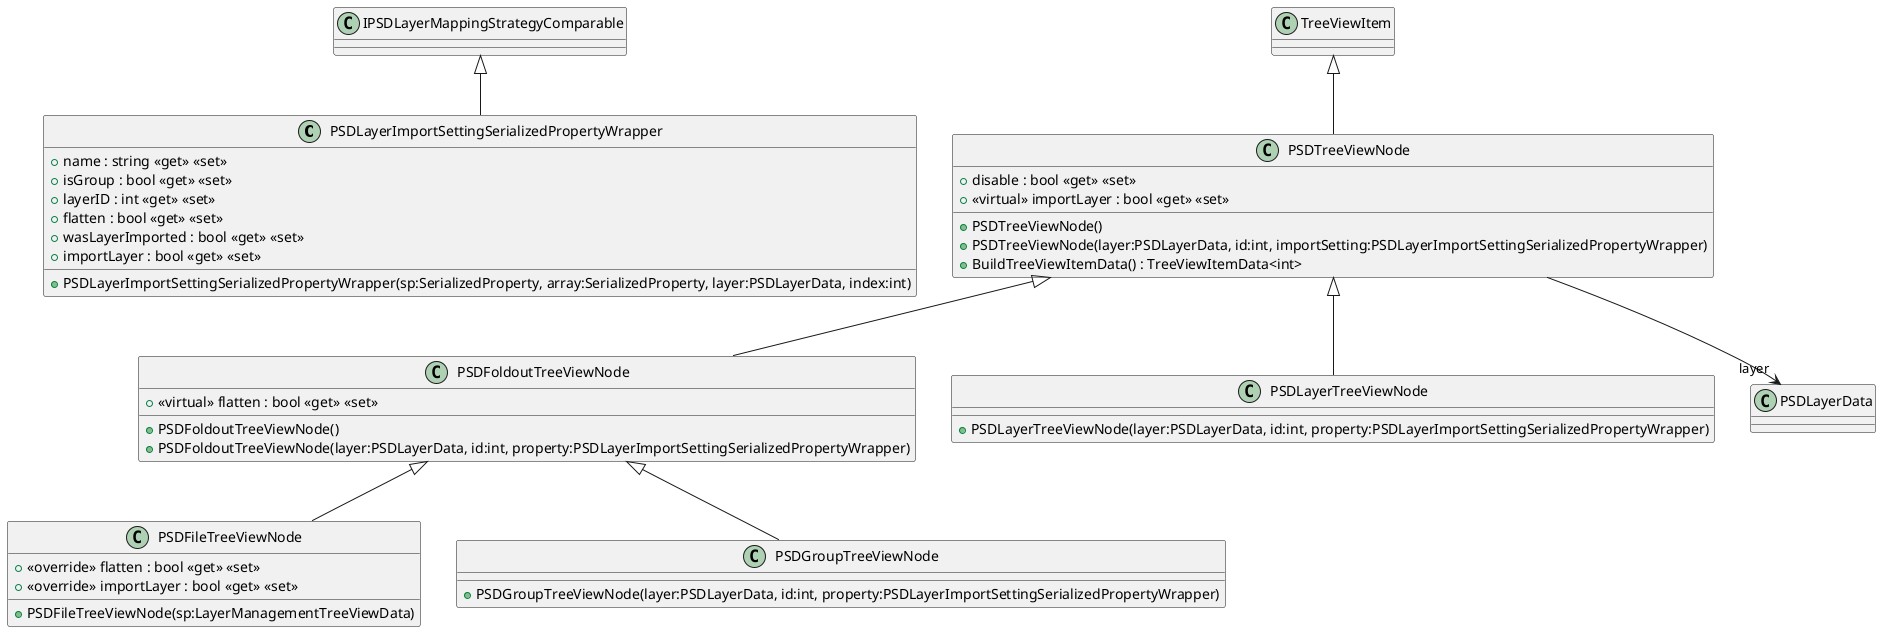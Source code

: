 @startuml
class PSDLayerImportSettingSerializedPropertyWrapper {
    + name : string <<get>> <<set>>
    + isGroup : bool <<get>> <<set>>
    + layerID : int <<get>> <<set>>
    + flatten : bool <<get>> <<set>>
    + wasLayerImported : bool <<get>> <<set>>
    + importLayer : bool <<get>> <<set>>
    + PSDLayerImportSettingSerializedPropertyWrapper(sp:SerializedProperty, array:SerializedProperty, layer:PSDLayerData, index:int)
}
class PSDTreeViewNode {
    + disable : bool <<get>> <<set>>
    + PSDTreeViewNode()
    + PSDTreeViewNode(layer:PSDLayerData, id:int, importSetting:PSDLayerImportSettingSerializedPropertyWrapper)
    + <<virtual>> importLayer : bool <<get>> <<set>>
    + BuildTreeViewItemData() : TreeViewItemData<int>
}
class PSDFoldoutTreeViewNode {
    + <<virtual>> flatten : bool <<get>> <<set>>
    + PSDFoldoutTreeViewNode()
    + PSDFoldoutTreeViewNode(layer:PSDLayerData, id:int, property:PSDLayerImportSettingSerializedPropertyWrapper)
}
class PSDFileTreeViewNode {
    + PSDFileTreeViewNode(sp:LayerManagementTreeViewData)
    + <<override>> flatten : bool <<get>> <<set>>
    + <<override>> importLayer : bool <<get>> <<set>>
}
class PSDLayerTreeViewNode {
    + PSDLayerTreeViewNode(layer:PSDLayerData, id:int, property:PSDLayerImportSettingSerializedPropertyWrapper)
}
class PSDGroupTreeViewNode {
    + PSDGroupTreeViewNode(layer:PSDLayerData, id:int, property:PSDLayerImportSettingSerializedPropertyWrapper)
}
IPSDLayerMappingStrategyComparable <|-- PSDLayerImportSettingSerializedPropertyWrapper
TreeViewItem <|-- PSDTreeViewNode
PSDTreeViewNode --> "layer" PSDLayerData
PSDTreeViewNode <|-- PSDFoldoutTreeViewNode
PSDFoldoutTreeViewNode <|-- PSDFileTreeViewNode
PSDTreeViewNode <|-- PSDLayerTreeViewNode
PSDFoldoutTreeViewNode <|-- PSDGroupTreeViewNode
@enduml
